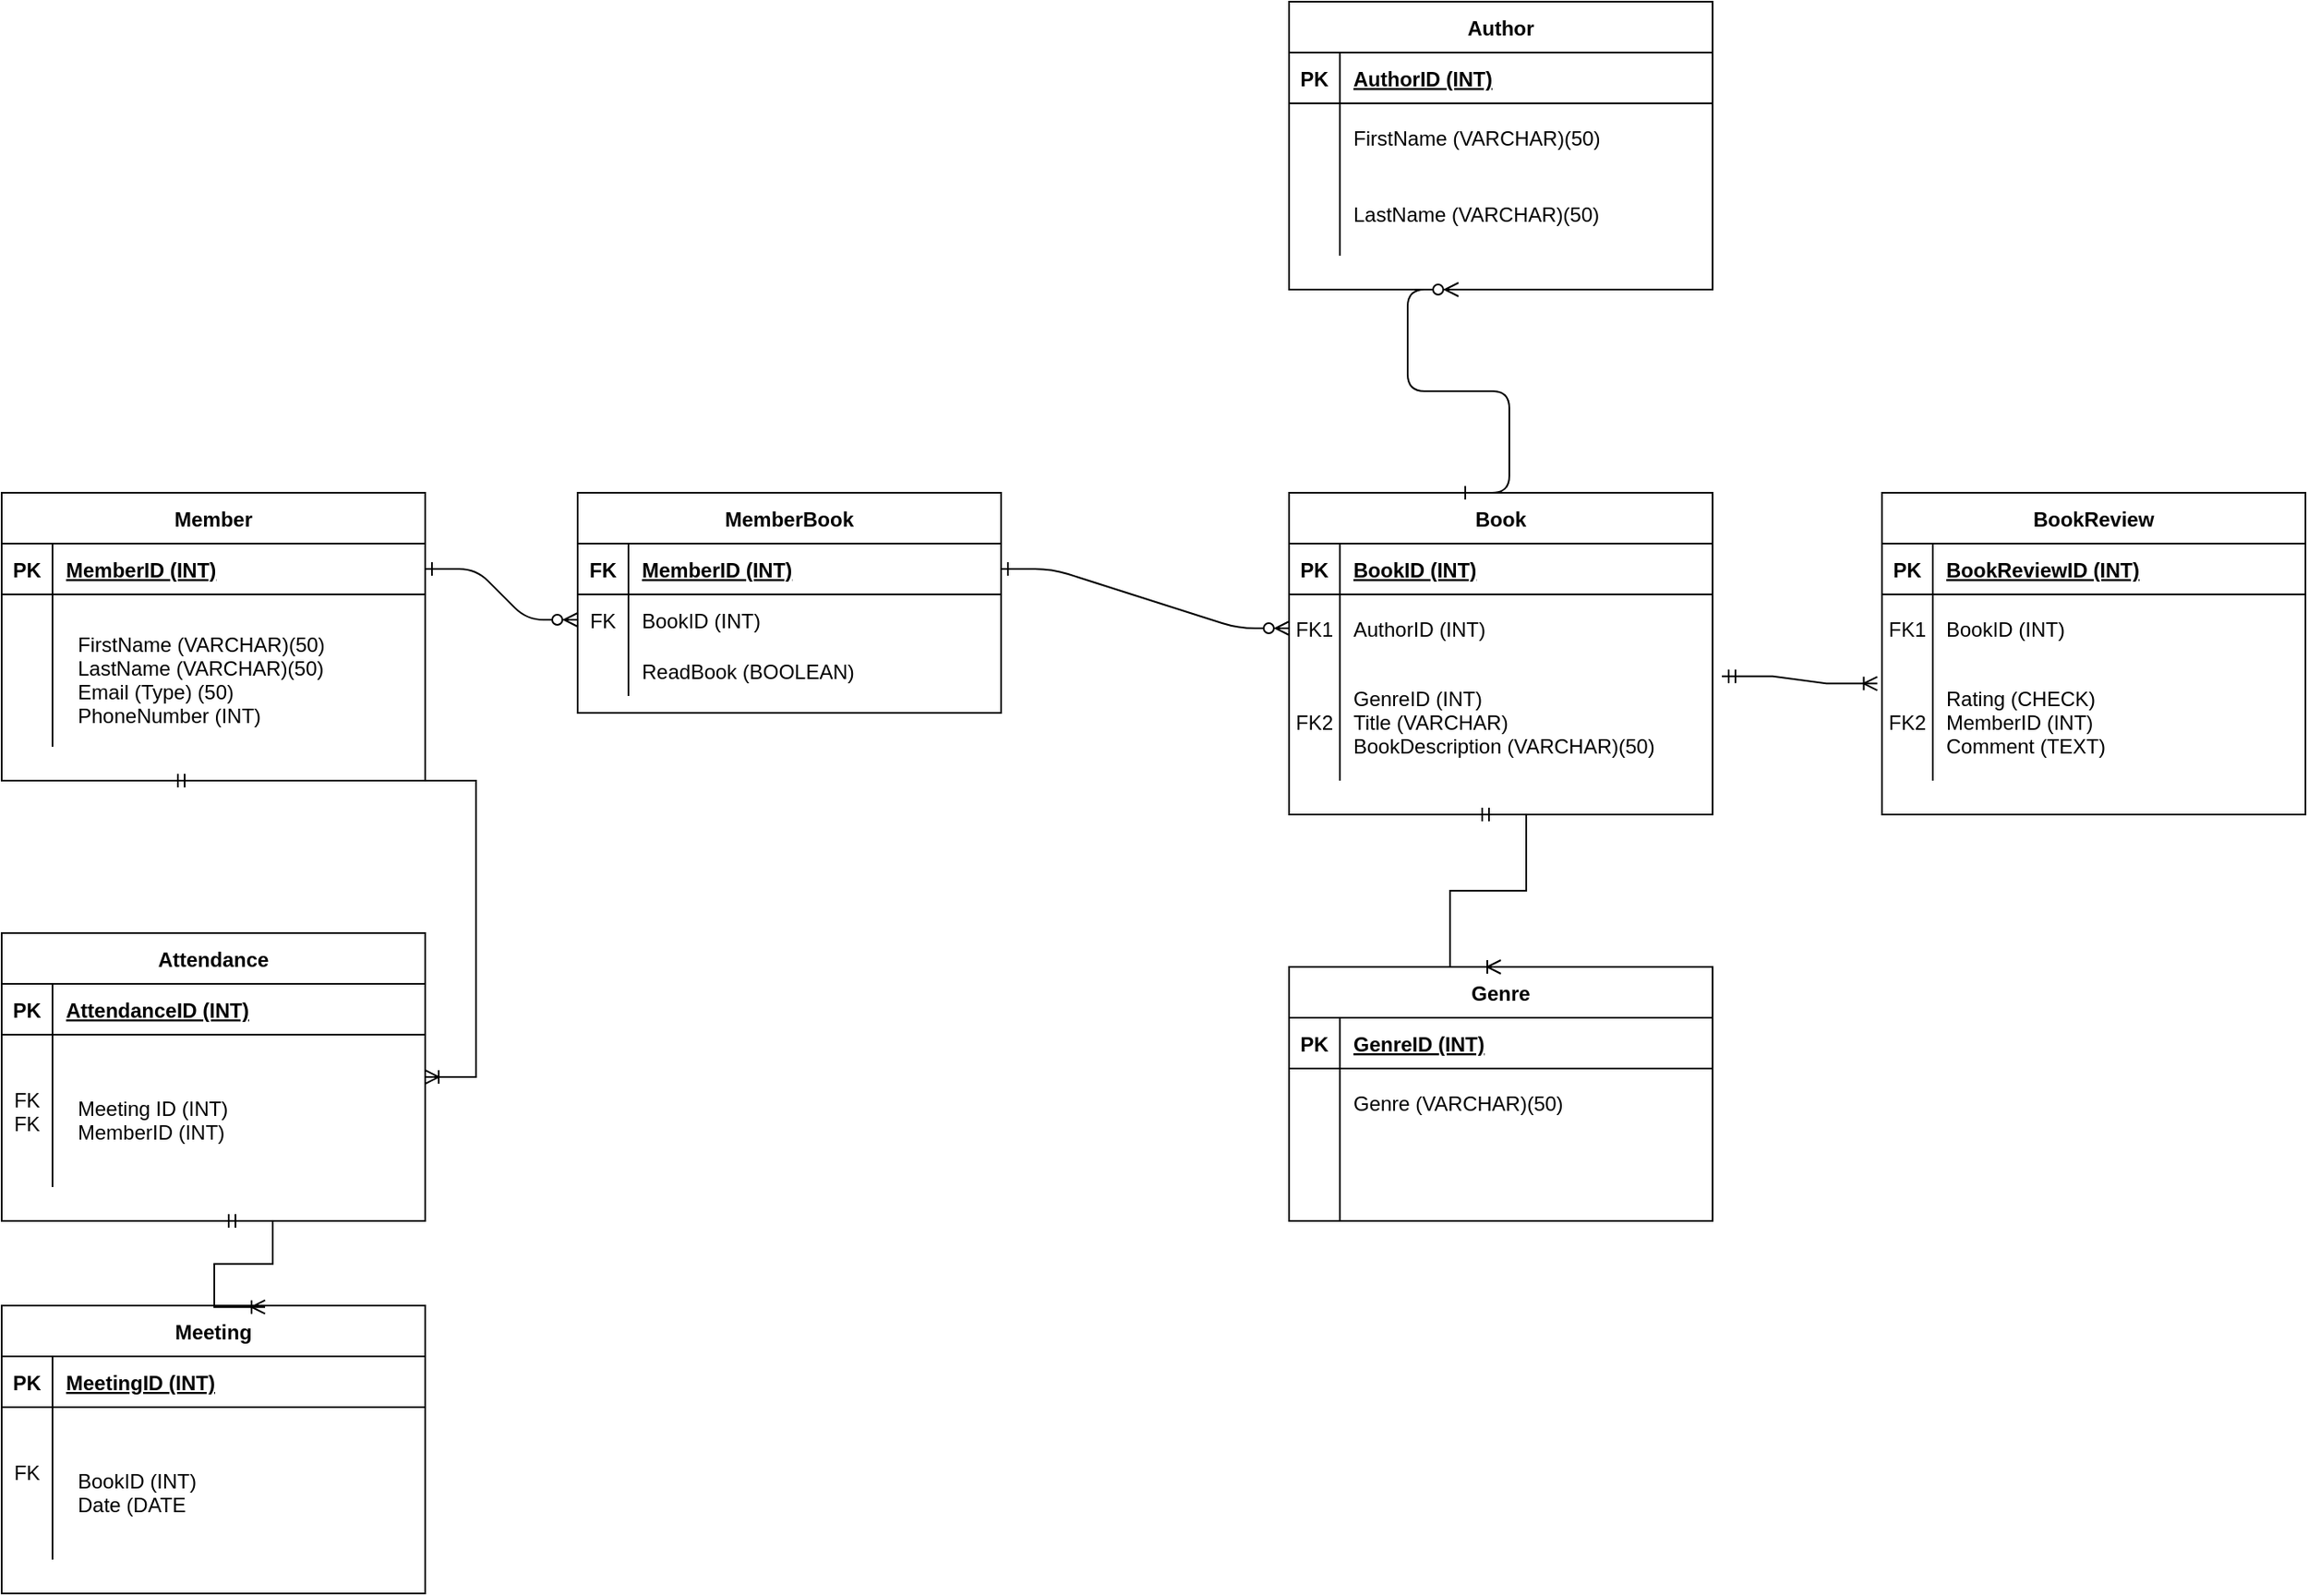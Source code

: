 <mxfile version="23.1.4" type="github">
  <diagram name="Page-1" id="bBmiQMMT05Lmb5AKtt61">
    <mxGraphModel dx="2603" dy="696" grid="1" gridSize="10" guides="1" tooltips="1" connect="1" arrows="1" fold="1" page="1" pageScale="1" pageWidth="1169" pageHeight="827" math="0" shadow="0">
      <root>
        <mxCell id="0" />
        <mxCell id="1" parent="0" />
        <mxCell id="Q9-rzhnlszMLg_VfhZps-1" value="" style="edgeStyle=entityRelationEdgeStyle;endArrow=ERzeroToMany;startArrow=ERone;endFill=1;startFill=0;" edge="1" parent="1" source="Q9-rzhnlszMLg_VfhZps-24" target="Q9-rzhnlszMLg_VfhZps-7">
          <mxGeometry width="100" height="100" relative="1" as="geometry">
            <mxPoint x="340" y="720" as="sourcePoint" />
            <mxPoint x="440" y="620" as="targetPoint" />
          </mxGeometry>
        </mxCell>
        <mxCell id="Q9-rzhnlszMLg_VfhZps-2" value="" style="edgeStyle=entityRelationEdgeStyle;endArrow=ERzeroToMany;startArrow=ERone;endFill=1;startFill=0;" edge="1" parent="1" source="Q9-rzhnlszMLg_VfhZps-4" target="Q9-rzhnlszMLg_VfhZps-17">
          <mxGeometry width="100" height="100" relative="1" as="geometry">
            <mxPoint x="400" y="180" as="sourcePoint" />
            <mxPoint x="460" y="205" as="targetPoint" />
          </mxGeometry>
        </mxCell>
        <mxCell id="Q9-rzhnlszMLg_VfhZps-3" value="MemberBook" style="shape=table;startSize=30;container=1;collapsible=1;childLayout=tableLayout;fixedRows=1;rowLines=0;fontStyle=1;align=center;resizeLast=1;" vertex="1" parent="1">
          <mxGeometry x="330" y="370" width="250" height="130" as="geometry" />
        </mxCell>
        <mxCell id="Q9-rzhnlszMLg_VfhZps-4" value="" style="shape=partialRectangle;collapsible=0;dropTarget=0;pointerEvents=0;fillColor=none;points=[[0,0.5],[1,0.5]];portConstraint=eastwest;top=0;left=0;right=0;bottom=1;" vertex="1" parent="Q9-rzhnlszMLg_VfhZps-3">
          <mxGeometry y="30" width="250" height="30" as="geometry" />
        </mxCell>
        <mxCell id="Q9-rzhnlszMLg_VfhZps-5" value="FK" style="shape=partialRectangle;overflow=hidden;connectable=0;fillColor=none;top=0;left=0;bottom=0;right=0;fontStyle=1;" vertex="1" parent="Q9-rzhnlszMLg_VfhZps-4">
          <mxGeometry width="30" height="30" as="geometry">
            <mxRectangle width="30" height="30" as="alternateBounds" />
          </mxGeometry>
        </mxCell>
        <mxCell id="Q9-rzhnlszMLg_VfhZps-6" value="MemberID (INT)" style="shape=partialRectangle;overflow=hidden;connectable=0;fillColor=none;top=0;left=0;bottom=0;right=0;align=left;spacingLeft=6;fontStyle=5;" vertex="1" parent="Q9-rzhnlszMLg_VfhZps-4">
          <mxGeometry x="30" width="220" height="30" as="geometry">
            <mxRectangle width="220" height="30" as="alternateBounds" />
          </mxGeometry>
        </mxCell>
        <mxCell id="Q9-rzhnlszMLg_VfhZps-7" value="" style="shape=partialRectangle;collapsible=0;dropTarget=0;pointerEvents=0;fillColor=none;points=[[0,0.5],[1,0.5]];portConstraint=eastwest;top=0;left=0;right=0;bottom=0;" vertex="1" parent="Q9-rzhnlszMLg_VfhZps-3">
          <mxGeometry y="60" width="250" height="30" as="geometry" />
        </mxCell>
        <mxCell id="Q9-rzhnlszMLg_VfhZps-8" value="FK" style="shape=partialRectangle;overflow=hidden;connectable=0;fillColor=none;top=0;left=0;bottom=0;right=0;" vertex="1" parent="Q9-rzhnlszMLg_VfhZps-7">
          <mxGeometry width="30" height="30" as="geometry">
            <mxRectangle width="30" height="30" as="alternateBounds" />
          </mxGeometry>
        </mxCell>
        <mxCell id="Q9-rzhnlszMLg_VfhZps-9" value="BookID (INT)" style="shape=partialRectangle;overflow=hidden;connectable=0;fillColor=none;top=0;left=0;bottom=0;right=0;align=left;spacingLeft=6;" vertex="1" parent="Q9-rzhnlszMLg_VfhZps-7">
          <mxGeometry x="30" width="220" height="30" as="geometry">
            <mxRectangle width="220" height="30" as="alternateBounds" />
          </mxGeometry>
        </mxCell>
        <mxCell id="Q9-rzhnlszMLg_VfhZps-10" value="" style="shape=partialRectangle;collapsible=0;dropTarget=0;pointerEvents=0;fillColor=none;points=[[0,0.5],[1,0.5]];portConstraint=eastwest;top=0;left=0;right=0;bottom=0;" vertex="1" parent="Q9-rzhnlszMLg_VfhZps-3">
          <mxGeometry y="90" width="250" height="30" as="geometry" />
        </mxCell>
        <mxCell id="Q9-rzhnlszMLg_VfhZps-11" value="" style="shape=partialRectangle;overflow=hidden;connectable=0;fillColor=none;top=0;left=0;bottom=0;right=0;" vertex="1" parent="Q9-rzhnlszMLg_VfhZps-10">
          <mxGeometry width="30" height="30" as="geometry">
            <mxRectangle width="30" height="30" as="alternateBounds" />
          </mxGeometry>
        </mxCell>
        <mxCell id="Q9-rzhnlszMLg_VfhZps-12" value="ReadBook (BOOLEAN)" style="shape=partialRectangle;overflow=hidden;connectable=0;fillColor=none;top=0;left=0;bottom=0;right=0;align=left;spacingLeft=6;" vertex="1" parent="Q9-rzhnlszMLg_VfhZps-10">
          <mxGeometry x="30" width="220" height="30" as="geometry">
            <mxRectangle width="220" height="30" as="alternateBounds" />
          </mxGeometry>
        </mxCell>
        <mxCell id="Q9-rzhnlszMLg_VfhZps-13" value="Book" style="shape=table;startSize=30;container=1;collapsible=1;childLayout=tableLayout;fixedRows=1;rowLines=0;fontStyle=1;align=center;resizeLast=1;" vertex="1" parent="1">
          <mxGeometry x="750" y="370" width="250" height="190" as="geometry" />
        </mxCell>
        <mxCell id="Q9-rzhnlszMLg_VfhZps-14" value="" style="shape=partialRectangle;collapsible=0;dropTarget=0;pointerEvents=0;fillColor=none;points=[[0,0.5],[1,0.5]];portConstraint=eastwest;top=0;left=0;right=0;bottom=1;" vertex="1" parent="Q9-rzhnlszMLg_VfhZps-13">
          <mxGeometry y="30" width="250" height="30" as="geometry" />
        </mxCell>
        <mxCell id="Q9-rzhnlszMLg_VfhZps-15" value="PK" style="shape=partialRectangle;overflow=hidden;connectable=0;fillColor=none;top=0;left=0;bottom=0;right=0;fontStyle=1;" vertex="1" parent="Q9-rzhnlszMLg_VfhZps-14">
          <mxGeometry width="30" height="30" as="geometry">
            <mxRectangle width="30" height="30" as="alternateBounds" />
          </mxGeometry>
        </mxCell>
        <mxCell id="Q9-rzhnlszMLg_VfhZps-16" value="BookID (INT)" style="shape=partialRectangle;overflow=hidden;connectable=0;fillColor=none;top=0;left=0;bottom=0;right=0;align=left;spacingLeft=6;fontStyle=5;" vertex="1" parent="Q9-rzhnlszMLg_VfhZps-14">
          <mxGeometry x="30" width="220" height="30" as="geometry">
            <mxRectangle width="220" height="30" as="alternateBounds" />
          </mxGeometry>
        </mxCell>
        <mxCell id="Q9-rzhnlszMLg_VfhZps-17" value="" style="shape=partialRectangle;collapsible=0;dropTarget=0;pointerEvents=0;fillColor=none;points=[[0,0.5],[1,0.5]];portConstraint=eastwest;top=0;left=0;right=0;bottom=0;" vertex="1" parent="Q9-rzhnlszMLg_VfhZps-13">
          <mxGeometry y="60" width="250" height="40" as="geometry" />
        </mxCell>
        <mxCell id="Q9-rzhnlszMLg_VfhZps-18" value="FK1" style="shape=partialRectangle;overflow=hidden;connectable=0;fillColor=none;top=0;left=0;bottom=0;right=0;" vertex="1" parent="Q9-rzhnlszMLg_VfhZps-17">
          <mxGeometry width="30" height="40" as="geometry">
            <mxRectangle width="30" height="40" as="alternateBounds" />
          </mxGeometry>
        </mxCell>
        <mxCell id="Q9-rzhnlszMLg_VfhZps-19" value="AuthorID (INT)" style="shape=partialRectangle;overflow=hidden;connectable=0;fillColor=none;top=0;left=0;bottom=0;right=0;align=left;spacingLeft=6;" vertex="1" parent="Q9-rzhnlszMLg_VfhZps-17">
          <mxGeometry x="30" width="220" height="40" as="geometry">
            <mxRectangle width="220" height="40" as="alternateBounds" />
          </mxGeometry>
        </mxCell>
        <mxCell id="Q9-rzhnlszMLg_VfhZps-20" value="" style="shape=partialRectangle;collapsible=0;dropTarget=0;pointerEvents=0;fillColor=none;points=[[0,0.5],[1,0.5]];portConstraint=eastwest;top=0;left=0;right=0;bottom=0;" vertex="1" parent="Q9-rzhnlszMLg_VfhZps-13">
          <mxGeometry y="100" width="250" height="70" as="geometry" />
        </mxCell>
        <mxCell id="Q9-rzhnlszMLg_VfhZps-21" value="FK2" style="shape=partialRectangle;overflow=hidden;connectable=0;fillColor=none;top=0;left=0;bottom=0;right=0;" vertex="1" parent="Q9-rzhnlszMLg_VfhZps-20">
          <mxGeometry width="30" height="70" as="geometry">
            <mxRectangle width="30" height="70" as="alternateBounds" />
          </mxGeometry>
        </mxCell>
        <mxCell id="Q9-rzhnlszMLg_VfhZps-22" value="GenreID (INT)&#xa;Title (VARCHAR)&#xa;BookDescription (VARCHAR)(50)" style="shape=partialRectangle;overflow=hidden;connectable=0;fillColor=none;top=0;left=0;bottom=0;right=0;align=left;spacingLeft=6;" vertex="1" parent="Q9-rzhnlszMLg_VfhZps-20">
          <mxGeometry x="30" width="220" height="70" as="geometry">
            <mxRectangle width="220" height="70" as="alternateBounds" />
          </mxGeometry>
        </mxCell>
        <mxCell id="Q9-rzhnlszMLg_VfhZps-23" value="Member" style="shape=table;startSize=30;container=1;collapsible=1;childLayout=tableLayout;fixedRows=1;rowLines=0;fontStyle=1;align=center;resizeLast=1;" vertex="1" parent="1">
          <mxGeometry x="-10" y="370" width="250" height="170" as="geometry" />
        </mxCell>
        <mxCell id="Q9-rzhnlszMLg_VfhZps-24" value="" style="shape=partialRectangle;collapsible=0;dropTarget=0;pointerEvents=0;fillColor=none;points=[[0,0.5],[1,0.5]];portConstraint=eastwest;top=0;left=0;right=0;bottom=1;" vertex="1" parent="Q9-rzhnlszMLg_VfhZps-23">
          <mxGeometry y="30" width="250" height="30" as="geometry" />
        </mxCell>
        <mxCell id="Q9-rzhnlszMLg_VfhZps-25" value="PK" style="shape=partialRectangle;overflow=hidden;connectable=0;fillColor=none;top=0;left=0;bottom=0;right=0;fontStyle=1;" vertex="1" parent="Q9-rzhnlszMLg_VfhZps-24">
          <mxGeometry width="30" height="30" as="geometry">
            <mxRectangle width="30" height="30" as="alternateBounds" />
          </mxGeometry>
        </mxCell>
        <mxCell id="Q9-rzhnlszMLg_VfhZps-26" value="MemberID (INT)" style="shape=partialRectangle;overflow=hidden;connectable=0;fillColor=none;top=0;left=0;bottom=0;right=0;align=left;spacingLeft=6;fontStyle=5;" vertex="1" parent="Q9-rzhnlszMLg_VfhZps-24">
          <mxGeometry x="30" width="220" height="30" as="geometry">
            <mxRectangle width="220" height="30" as="alternateBounds" />
          </mxGeometry>
        </mxCell>
        <mxCell id="Q9-rzhnlszMLg_VfhZps-27" value="" style="shape=partialRectangle;collapsible=0;dropTarget=0;pointerEvents=0;fillColor=none;points=[[0,0.5],[1,0.5]];portConstraint=eastwest;top=0;left=0;right=0;bottom=0;" vertex="1" parent="Q9-rzhnlszMLg_VfhZps-23">
          <mxGeometry y="60" width="250" height="90" as="geometry" />
        </mxCell>
        <mxCell id="Q9-rzhnlszMLg_VfhZps-28" value="" style="shape=partialRectangle;overflow=hidden;connectable=0;fillColor=none;top=0;left=0;bottom=0;right=0;" vertex="1" parent="Q9-rzhnlszMLg_VfhZps-27">
          <mxGeometry width="30" height="90" as="geometry">
            <mxRectangle width="30" height="90" as="alternateBounds" />
          </mxGeometry>
        </mxCell>
        <mxCell id="Q9-rzhnlszMLg_VfhZps-29" value="FirstName (VARCHAR)(50)&#xa;LastName (VARCHAR)(50)&#xa;Email (Type) (50)&#xa;PhoneNumber (INT)" style="shape=partialRectangle;overflow=hidden;connectable=0;fillColor=none;top=0;left=0;bottom=0;right=0;align=left;spacingLeft=6;spacing=9;spacingTop=10;" vertex="1" parent="Q9-rzhnlszMLg_VfhZps-27">
          <mxGeometry x="30" width="220" height="90" as="geometry">
            <mxRectangle width="220" height="90" as="alternateBounds" />
          </mxGeometry>
        </mxCell>
        <mxCell id="Q9-rzhnlszMLg_VfhZps-30" value="Author" style="shape=table;startSize=30;container=1;collapsible=1;childLayout=tableLayout;fixedRows=1;rowLines=0;fontStyle=1;align=center;resizeLast=1;" vertex="1" parent="1">
          <mxGeometry x="750" y="80" width="250" height="170" as="geometry" />
        </mxCell>
        <mxCell id="Q9-rzhnlszMLg_VfhZps-31" value="" style="shape=partialRectangle;collapsible=0;dropTarget=0;pointerEvents=0;fillColor=none;points=[[0,0.5],[1,0.5]];portConstraint=eastwest;top=0;left=0;right=0;bottom=1;" vertex="1" parent="Q9-rzhnlszMLg_VfhZps-30">
          <mxGeometry y="30" width="250" height="30" as="geometry" />
        </mxCell>
        <mxCell id="Q9-rzhnlszMLg_VfhZps-32" value="PK" style="shape=partialRectangle;overflow=hidden;connectable=0;fillColor=none;top=0;left=0;bottom=0;right=0;fontStyle=1;" vertex="1" parent="Q9-rzhnlszMLg_VfhZps-31">
          <mxGeometry width="30" height="30" as="geometry">
            <mxRectangle width="30" height="30" as="alternateBounds" />
          </mxGeometry>
        </mxCell>
        <mxCell id="Q9-rzhnlszMLg_VfhZps-33" value="AuthorID (INT)" style="shape=partialRectangle;overflow=hidden;connectable=0;fillColor=none;top=0;left=0;bottom=0;right=0;align=left;spacingLeft=6;fontStyle=5;" vertex="1" parent="Q9-rzhnlszMLg_VfhZps-31">
          <mxGeometry x="30" width="220" height="30" as="geometry">
            <mxRectangle width="220" height="30" as="alternateBounds" />
          </mxGeometry>
        </mxCell>
        <mxCell id="Q9-rzhnlszMLg_VfhZps-34" value="" style="shape=partialRectangle;collapsible=0;dropTarget=0;pointerEvents=0;fillColor=none;points=[[0,0.5],[1,0.5]];portConstraint=eastwest;top=0;left=0;right=0;bottom=0;" vertex="1" parent="Q9-rzhnlszMLg_VfhZps-30">
          <mxGeometry y="60" width="250" height="40" as="geometry" />
        </mxCell>
        <mxCell id="Q9-rzhnlszMLg_VfhZps-35" value="" style="shape=partialRectangle;overflow=hidden;connectable=0;fillColor=none;top=0;left=0;bottom=0;right=0;" vertex="1" parent="Q9-rzhnlszMLg_VfhZps-34">
          <mxGeometry width="30" height="40" as="geometry">
            <mxRectangle width="30" height="40" as="alternateBounds" />
          </mxGeometry>
        </mxCell>
        <mxCell id="Q9-rzhnlszMLg_VfhZps-36" value="FirstName (VARCHAR)(50)" style="shape=partialRectangle;overflow=hidden;connectable=0;fillColor=none;top=0;left=0;bottom=0;right=0;align=left;spacingLeft=6;" vertex="1" parent="Q9-rzhnlszMLg_VfhZps-34">
          <mxGeometry x="30" width="220" height="40" as="geometry">
            <mxRectangle width="220" height="40" as="alternateBounds" />
          </mxGeometry>
        </mxCell>
        <mxCell id="Q9-rzhnlszMLg_VfhZps-37" value="" style="shape=partialRectangle;collapsible=0;dropTarget=0;pointerEvents=0;fillColor=none;points=[[0,0.5],[1,0.5]];portConstraint=eastwest;top=0;left=0;right=0;bottom=0;" vertex="1" parent="Q9-rzhnlszMLg_VfhZps-30">
          <mxGeometry y="100" width="250" height="50" as="geometry" />
        </mxCell>
        <mxCell id="Q9-rzhnlszMLg_VfhZps-38" value="" style="shape=partialRectangle;overflow=hidden;connectable=0;fillColor=none;top=0;left=0;bottom=0;right=0;" vertex="1" parent="Q9-rzhnlszMLg_VfhZps-37">
          <mxGeometry width="30" height="50" as="geometry">
            <mxRectangle width="30" height="50" as="alternateBounds" />
          </mxGeometry>
        </mxCell>
        <mxCell id="Q9-rzhnlszMLg_VfhZps-39" value="LastName (VARCHAR)(50)" style="shape=partialRectangle;overflow=hidden;connectable=0;fillColor=none;top=0;left=0;bottom=0;right=0;align=left;spacingLeft=6;" vertex="1" parent="Q9-rzhnlszMLg_VfhZps-37">
          <mxGeometry x="30" width="220" height="50" as="geometry">
            <mxRectangle width="220" height="50" as="alternateBounds" />
          </mxGeometry>
        </mxCell>
        <mxCell id="Q9-rzhnlszMLg_VfhZps-40" value="Genre" style="shape=table;startSize=30;container=1;collapsible=1;childLayout=tableLayout;fixedRows=1;rowLines=0;fontStyle=1;align=center;resizeLast=1;" vertex="1" parent="1">
          <mxGeometry x="750" y="650" width="250" height="150" as="geometry" />
        </mxCell>
        <mxCell id="Q9-rzhnlszMLg_VfhZps-41" value="" style="shape=partialRectangle;collapsible=0;dropTarget=0;pointerEvents=0;fillColor=none;points=[[0,0.5],[1,0.5]];portConstraint=eastwest;top=0;left=0;right=0;bottom=1;" vertex="1" parent="Q9-rzhnlszMLg_VfhZps-40">
          <mxGeometry y="30" width="250" height="30" as="geometry" />
        </mxCell>
        <mxCell id="Q9-rzhnlszMLg_VfhZps-42" value="PK" style="shape=partialRectangle;overflow=hidden;connectable=0;fillColor=none;top=0;left=0;bottom=0;right=0;fontStyle=1;" vertex="1" parent="Q9-rzhnlszMLg_VfhZps-41">
          <mxGeometry width="30" height="30" as="geometry">
            <mxRectangle width="30" height="30" as="alternateBounds" />
          </mxGeometry>
        </mxCell>
        <mxCell id="Q9-rzhnlszMLg_VfhZps-43" value="GenreID (INT)" style="shape=partialRectangle;overflow=hidden;connectable=0;fillColor=none;top=0;left=0;bottom=0;right=0;align=left;spacingLeft=6;fontStyle=5;" vertex="1" parent="Q9-rzhnlszMLg_VfhZps-41">
          <mxGeometry x="30" width="220" height="30" as="geometry">
            <mxRectangle width="220" height="30" as="alternateBounds" />
          </mxGeometry>
        </mxCell>
        <mxCell id="Q9-rzhnlszMLg_VfhZps-44" value="" style="shape=partialRectangle;collapsible=0;dropTarget=0;pointerEvents=0;fillColor=none;points=[[0,0.5],[1,0.5]];portConstraint=eastwest;top=0;left=0;right=0;bottom=0;" vertex="1" parent="Q9-rzhnlszMLg_VfhZps-40">
          <mxGeometry y="60" width="250" height="40" as="geometry" />
        </mxCell>
        <mxCell id="Q9-rzhnlszMLg_VfhZps-45" value="" style="shape=partialRectangle;overflow=hidden;connectable=0;fillColor=none;top=0;left=0;bottom=0;right=0;" vertex="1" parent="Q9-rzhnlszMLg_VfhZps-44">
          <mxGeometry width="30" height="40" as="geometry">
            <mxRectangle width="30" height="40" as="alternateBounds" />
          </mxGeometry>
        </mxCell>
        <mxCell id="Q9-rzhnlszMLg_VfhZps-46" value="Genre (VARCHAR)(50)" style="shape=partialRectangle;overflow=hidden;connectable=0;fillColor=none;top=0;left=0;bottom=0;right=0;align=left;spacingLeft=6;" vertex="1" parent="Q9-rzhnlszMLg_VfhZps-44">
          <mxGeometry x="30" width="220" height="40" as="geometry">
            <mxRectangle width="220" height="40" as="alternateBounds" />
          </mxGeometry>
        </mxCell>
        <mxCell id="Q9-rzhnlszMLg_VfhZps-47" value="" style="shape=partialRectangle;collapsible=0;dropTarget=0;pointerEvents=0;fillColor=none;points=[[0,0.5],[1,0.5]];portConstraint=eastwest;top=0;left=0;right=0;bottom=0;" vertex="1" parent="Q9-rzhnlszMLg_VfhZps-40">
          <mxGeometry y="100" width="250" height="50" as="geometry" />
        </mxCell>
        <mxCell id="Q9-rzhnlszMLg_VfhZps-48" value="" style="shape=partialRectangle;overflow=hidden;connectable=0;fillColor=none;top=0;left=0;bottom=0;right=0;" vertex="1" parent="Q9-rzhnlszMLg_VfhZps-47">
          <mxGeometry width="30" height="50" as="geometry">
            <mxRectangle width="30" height="50" as="alternateBounds" />
          </mxGeometry>
        </mxCell>
        <mxCell id="Q9-rzhnlszMLg_VfhZps-49" value="" style="shape=partialRectangle;overflow=hidden;connectable=0;fillColor=none;top=0;left=0;bottom=0;right=0;align=left;spacingLeft=6;" vertex="1" parent="Q9-rzhnlszMLg_VfhZps-47">
          <mxGeometry x="30" width="220" height="50" as="geometry">
            <mxRectangle width="220" height="50" as="alternateBounds" />
          </mxGeometry>
        </mxCell>
        <mxCell id="Q9-rzhnlszMLg_VfhZps-50" value="" style="edgeStyle=entityRelationEdgeStyle;endArrow=ERzeroToMany;startArrow=ERone;endFill=1;startFill=0;" edge="1" parent="1">
          <mxGeometry width="100" height="100" relative="1" as="geometry">
            <mxPoint x="850" y="370" as="sourcePoint" />
            <mxPoint x="850" y="250" as="targetPoint" />
            <Array as="points">
              <mxPoint x="830" y="340" />
            </Array>
          </mxGeometry>
        </mxCell>
        <mxCell id="Q9-rzhnlszMLg_VfhZps-51" value="" style="edgeStyle=entityRelationEdgeStyle;fontSize=12;html=1;endArrow=ERoneToMany;startArrow=ERmandOne;rounded=0;entryX=0.5;entryY=0;entryDx=0;entryDy=0;" edge="1" parent="1" target="Q9-rzhnlszMLg_VfhZps-40">
          <mxGeometry width="100" height="100" relative="1" as="geometry">
            <mxPoint x="860" y="560" as="sourcePoint" />
            <mxPoint x="850" y="530" as="targetPoint" />
          </mxGeometry>
        </mxCell>
        <mxCell id="Q9-rzhnlszMLg_VfhZps-52" value="BookReview" style="shape=table;startSize=30;container=1;collapsible=1;childLayout=tableLayout;fixedRows=1;rowLines=0;fontStyle=1;align=center;resizeLast=1;" vertex="1" parent="1">
          <mxGeometry x="1100" y="370" width="250" height="190" as="geometry" />
        </mxCell>
        <mxCell id="Q9-rzhnlszMLg_VfhZps-53" value="" style="shape=partialRectangle;collapsible=0;dropTarget=0;pointerEvents=0;fillColor=none;points=[[0,0.5],[1,0.5]];portConstraint=eastwest;top=0;left=0;right=0;bottom=1;" vertex="1" parent="Q9-rzhnlszMLg_VfhZps-52">
          <mxGeometry y="30" width="250" height="30" as="geometry" />
        </mxCell>
        <mxCell id="Q9-rzhnlszMLg_VfhZps-54" value="PK" style="shape=partialRectangle;overflow=hidden;connectable=0;fillColor=none;top=0;left=0;bottom=0;right=0;fontStyle=1;" vertex="1" parent="Q9-rzhnlszMLg_VfhZps-53">
          <mxGeometry width="30" height="30" as="geometry">
            <mxRectangle width="30" height="30" as="alternateBounds" />
          </mxGeometry>
        </mxCell>
        <mxCell id="Q9-rzhnlszMLg_VfhZps-55" value="BookReviewID (INT)" style="shape=partialRectangle;overflow=hidden;connectable=0;fillColor=none;top=0;left=0;bottom=0;right=0;align=left;spacingLeft=6;fontStyle=5;" vertex="1" parent="Q9-rzhnlszMLg_VfhZps-53">
          <mxGeometry x="30" width="220" height="30" as="geometry">
            <mxRectangle width="220" height="30" as="alternateBounds" />
          </mxGeometry>
        </mxCell>
        <mxCell id="Q9-rzhnlszMLg_VfhZps-56" value="" style="shape=partialRectangle;collapsible=0;dropTarget=0;pointerEvents=0;fillColor=none;points=[[0,0.5],[1,0.5]];portConstraint=eastwest;top=0;left=0;right=0;bottom=0;" vertex="1" parent="Q9-rzhnlszMLg_VfhZps-52">
          <mxGeometry y="60" width="250" height="40" as="geometry" />
        </mxCell>
        <mxCell id="Q9-rzhnlszMLg_VfhZps-57" value="FK1" style="shape=partialRectangle;overflow=hidden;connectable=0;fillColor=none;top=0;left=0;bottom=0;right=0;" vertex="1" parent="Q9-rzhnlszMLg_VfhZps-56">
          <mxGeometry width="30" height="40" as="geometry">
            <mxRectangle width="30" height="40" as="alternateBounds" />
          </mxGeometry>
        </mxCell>
        <mxCell id="Q9-rzhnlszMLg_VfhZps-58" value="BookID (INT)" style="shape=partialRectangle;overflow=hidden;connectable=0;fillColor=none;top=0;left=0;bottom=0;right=0;align=left;spacingLeft=6;" vertex="1" parent="Q9-rzhnlszMLg_VfhZps-56">
          <mxGeometry x="30" width="220" height="40" as="geometry">
            <mxRectangle width="220" height="40" as="alternateBounds" />
          </mxGeometry>
        </mxCell>
        <mxCell id="Q9-rzhnlszMLg_VfhZps-59" value="" style="shape=partialRectangle;collapsible=0;dropTarget=0;pointerEvents=0;fillColor=none;points=[[0,0.5],[1,0.5]];portConstraint=eastwest;top=0;left=0;right=0;bottom=0;" vertex="1" parent="Q9-rzhnlszMLg_VfhZps-52">
          <mxGeometry y="100" width="250" height="70" as="geometry" />
        </mxCell>
        <mxCell id="Q9-rzhnlszMLg_VfhZps-60" value="FK2" style="shape=partialRectangle;overflow=hidden;connectable=0;fillColor=none;top=0;left=0;bottom=0;right=0;" vertex="1" parent="Q9-rzhnlszMLg_VfhZps-59">
          <mxGeometry width="30" height="70" as="geometry">
            <mxRectangle width="30" height="70" as="alternateBounds" />
          </mxGeometry>
        </mxCell>
        <mxCell id="Q9-rzhnlszMLg_VfhZps-61" value="Rating (CHECK)&#xa;MemberID (INT)&#xa;Comment (TEXT)" style="shape=partialRectangle;overflow=hidden;connectable=0;fillColor=none;top=0;left=0;bottom=0;right=0;align=left;spacingLeft=6;" vertex="1" parent="Q9-rzhnlszMLg_VfhZps-59">
          <mxGeometry x="30" width="220" height="70" as="geometry">
            <mxRectangle width="220" height="70" as="alternateBounds" />
          </mxGeometry>
        </mxCell>
        <mxCell id="Q9-rzhnlszMLg_VfhZps-62" value="" style="edgeStyle=entityRelationEdgeStyle;fontSize=12;html=1;endArrow=ERoneToMany;startArrow=ERmandOne;rounded=0;entryX=-0.011;entryY=0.181;entryDx=0;entryDy=0;exitX=1.022;exitY=0.12;exitDx=0;exitDy=0;exitPerimeter=0;entryPerimeter=0;" edge="1" parent="1" source="Q9-rzhnlszMLg_VfhZps-20" target="Q9-rzhnlszMLg_VfhZps-59">
          <mxGeometry width="100" height="100" relative="1" as="geometry">
            <mxPoint x="1035" y="450" as="sourcePoint" />
            <mxPoint x="1050" y="540" as="targetPoint" />
            <Array as="points">
              <mxPoint x="1215" y="350" />
            </Array>
          </mxGeometry>
        </mxCell>
        <mxCell id="Q9-rzhnlszMLg_VfhZps-63" value="Attendance" style="shape=table;startSize=30;container=1;collapsible=1;childLayout=tableLayout;fixedRows=1;rowLines=0;fontStyle=1;align=center;resizeLast=1;" vertex="1" parent="1">
          <mxGeometry x="-10" y="630" width="250" height="170" as="geometry" />
        </mxCell>
        <mxCell id="Q9-rzhnlszMLg_VfhZps-64" value="" style="shape=partialRectangle;collapsible=0;dropTarget=0;pointerEvents=0;fillColor=none;points=[[0,0.5],[1,0.5]];portConstraint=eastwest;top=0;left=0;right=0;bottom=1;" vertex="1" parent="Q9-rzhnlszMLg_VfhZps-63">
          <mxGeometry y="30" width="250" height="30" as="geometry" />
        </mxCell>
        <mxCell id="Q9-rzhnlszMLg_VfhZps-65" value="PK" style="shape=partialRectangle;overflow=hidden;connectable=0;fillColor=none;top=0;left=0;bottom=0;right=0;fontStyle=1;" vertex="1" parent="Q9-rzhnlszMLg_VfhZps-64">
          <mxGeometry width="30" height="30" as="geometry">
            <mxRectangle width="30" height="30" as="alternateBounds" />
          </mxGeometry>
        </mxCell>
        <mxCell id="Q9-rzhnlszMLg_VfhZps-66" value="AttendanceID (INT)" style="shape=partialRectangle;overflow=hidden;connectable=0;fillColor=none;top=0;left=0;bottom=0;right=0;align=left;spacingLeft=6;fontStyle=5;" vertex="1" parent="Q9-rzhnlszMLg_VfhZps-64">
          <mxGeometry x="30" width="220" height="30" as="geometry">
            <mxRectangle width="220" height="30" as="alternateBounds" />
          </mxGeometry>
        </mxCell>
        <mxCell id="Q9-rzhnlszMLg_VfhZps-67" value="" style="shape=partialRectangle;collapsible=0;dropTarget=0;pointerEvents=0;fillColor=none;points=[[0,0.5],[1,0.5]];portConstraint=eastwest;top=0;left=0;right=0;bottom=0;" vertex="1" parent="Q9-rzhnlszMLg_VfhZps-63">
          <mxGeometry y="60" width="250" height="90" as="geometry" />
        </mxCell>
        <mxCell id="Q9-rzhnlszMLg_VfhZps-68" value="FK&#xa;FK" style="shape=partialRectangle;overflow=hidden;connectable=0;fillColor=none;top=0;left=0;bottom=0;right=0;" vertex="1" parent="Q9-rzhnlszMLg_VfhZps-67">
          <mxGeometry width="30" height="90" as="geometry">
            <mxRectangle width="30" height="90" as="alternateBounds" />
          </mxGeometry>
        </mxCell>
        <mxCell id="Q9-rzhnlszMLg_VfhZps-69" value="Meeting ID (INT)&#xa;MemberID (INT)" style="shape=partialRectangle;overflow=hidden;connectable=0;fillColor=none;top=0;left=0;bottom=0;right=0;align=left;spacingLeft=6;spacing=9;spacingTop=10;" vertex="1" parent="Q9-rzhnlszMLg_VfhZps-67">
          <mxGeometry x="30" width="220" height="90" as="geometry">
            <mxRectangle width="220" height="90" as="alternateBounds" />
          </mxGeometry>
        </mxCell>
        <mxCell id="Q9-rzhnlszMLg_VfhZps-70" value="" style="edgeStyle=entityRelationEdgeStyle;fontSize=12;html=1;endArrow=ERoneToMany;startArrow=ERmandOne;rounded=0;" edge="1" parent="1" target="Q9-rzhnlszMLg_VfhZps-63">
          <mxGeometry width="100" height="100" relative="1" as="geometry">
            <mxPoint x="90" y="540" as="sourcePoint" />
            <mxPoint x="110" y="620" as="targetPoint" />
            <Array as="points">
              <mxPoint x="200" y="462" />
              <mxPoint x="110" y="600" />
              <mxPoint x="70" y="640" />
            </Array>
          </mxGeometry>
        </mxCell>
        <mxCell id="Q9-rzhnlszMLg_VfhZps-71" value="Meeting" style="shape=table;startSize=30;container=1;collapsible=1;childLayout=tableLayout;fixedRows=1;rowLines=0;fontStyle=1;align=center;resizeLast=1;" vertex="1" parent="1">
          <mxGeometry x="-10" y="850" width="250" height="170" as="geometry" />
        </mxCell>
        <mxCell id="Q9-rzhnlszMLg_VfhZps-72" value="" style="shape=partialRectangle;collapsible=0;dropTarget=0;pointerEvents=0;fillColor=none;points=[[0,0.5],[1,0.5]];portConstraint=eastwest;top=0;left=0;right=0;bottom=1;" vertex="1" parent="Q9-rzhnlszMLg_VfhZps-71">
          <mxGeometry y="30" width="250" height="30" as="geometry" />
        </mxCell>
        <mxCell id="Q9-rzhnlszMLg_VfhZps-73" value="PK" style="shape=partialRectangle;overflow=hidden;connectable=0;fillColor=none;top=0;left=0;bottom=0;right=0;fontStyle=1;" vertex="1" parent="Q9-rzhnlszMLg_VfhZps-72">
          <mxGeometry width="30" height="30" as="geometry">
            <mxRectangle width="30" height="30" as="alternateBounds" />
          </mxGeometry>
        </mxCell>
        <mxCell id="Q9-rzhnlszMLg_VfhZps-74" value="MeetingID (INT)" style="shape=partialRectangle;overflow=hidden;connectable=0;fillColor=none;top=0;left=0;bottom=0;right=0;align=left;spacingLeft=6;fontStyle=5;" vertex="1" parent="Q9-rzhnlszMLg_VfhZps-72">
          <mxGeometry x="30" width="220" height="30" as="geometry">
            <mxRectangle width="220" height="30" as="alternateBounds" />
          </mxGeometry>
        </mxCell>
        <mxCell id="Q9-rzhnlszMLg_VfhZps-75" value="" style="shape=partialRectangle;collapsible=0;dropTarget=0;pointerEvents=0;fillColor=none;points=[[0,0.5],[1,0.5]];portConstraint=eastwest;top=0;left=0;right=0;bottom=0;" vertex="1" parent="Q9-rzhnlszMLg_VfhZps-71">
          <mxGeometry y="60" width="250" height="90" as="geometry" />
        </mxCell>
        <mxCell id="Q9-rzhnlszMLg_VfhZps-76" value="FK&#xa;" style="shape=partialRectangle;overflow=hidden;connectable=0;fillColor=none;top=0;left=0;bottom=0;right=0;" vertex="1" parent="Q9-rzhnlszMLg_VfhZps-75">
          <mxGeometry width="30" height="90" as="geometry">
            <mxRectangle width="30" height="90" as="alternateBounds" />
          </mxGeometry>
        </mxCell>
        <mxCell id="Q9-rzhnlszMLg_VfhZps-77" value="BookID (INT)&#xa;Date (DATE" style="shape=partialRectangle;overflow=hidden;connectable=0;fillColor=none;top=0;left=0;bottom=0;right=0;align=left;spacingLeft=6;spacing=9;spacingTop=10;" vertex="1" parent="Q9-rzhnlszMLg_VfhZps-75">
          <mxGeometry x="30" width="220" height="90" as="geometry">
            <mxRectangle width="220" height="90" as="alternateBounds" />
          </mxGeometry>
        </mxCell>
        <mxCell id="Q9-rzhnlszMLg_VfhZps-78" value="" style="edgeStyle=entityRelationEdgeStyle;fontSize=12;html=1;endArrow=ERoneToMany;startArrow=ERmandOne;rounded=0;entryX=0.622;entryY=0.005;entryDx=0;entryDy=0;entryPerimeter=0;" edge="1" parent="1" target="Q9-rzhnlszMLg_VfhZps-71">
          <mxGeometry width="100" height="100" relative="1" as="geometry">
            <mxPoint x="120" y="800" as="sourcePoint" />
            <mxPoint x="270" y="975" as="targetPoint" />
            <Array as="points">
              <mxPoint x="230" y="722" />
              <mxPoint x="140" y="860" />
              <mxPoint x="100" y="900" />
            </Array>
          </mxGeometry>
        </mxCell>
      </root>
    </mxGraphModel>
  </diagram>
</mxfile>
